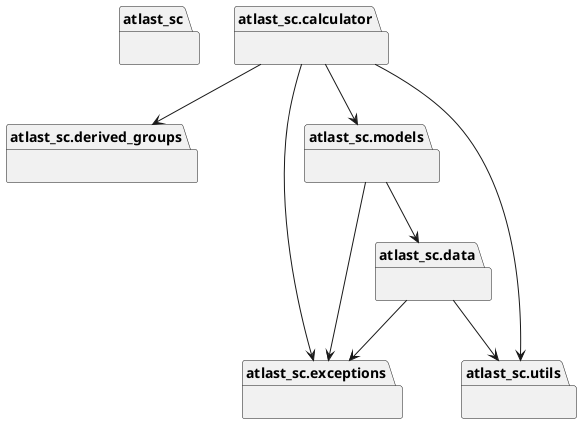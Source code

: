 @startuml packages_atlast_sc.calculator
set namespaceSeparator none
package "atlast_sc" as atlast_sc {
}
package "atlast_sc.calculator" as atlast_sc.calculator {
}
package "atlast_sc.data" as atlast_sc.data {
}
package "atlast_sc.derived_groups" as atlast_sc.derived_groups {
}
package "atlast_sc.exceptions" as atlast_sc.exceptions {
}
package "atlast_sc.models" as atlast_sc.models {
}
package "atlast_sc.utils" as atlast_sc.utils {
}
atlast_sc.calculator --> atlast_sc.derived_groups
atlast_sc.calculator --> atlast_sc.exceptions
atlast_sc.calculator --> atlast_sc.models
atlast_sc.calculator --> atlast_sc.utils
atlast_sc.data --> atlast_sc.exceptions
atlast_sc.data --> atlast_sc.utils
atlast_sc.models --> atlast_sc.data
atlast_sc.models --> atlast_sc.exceptions
@enduml
